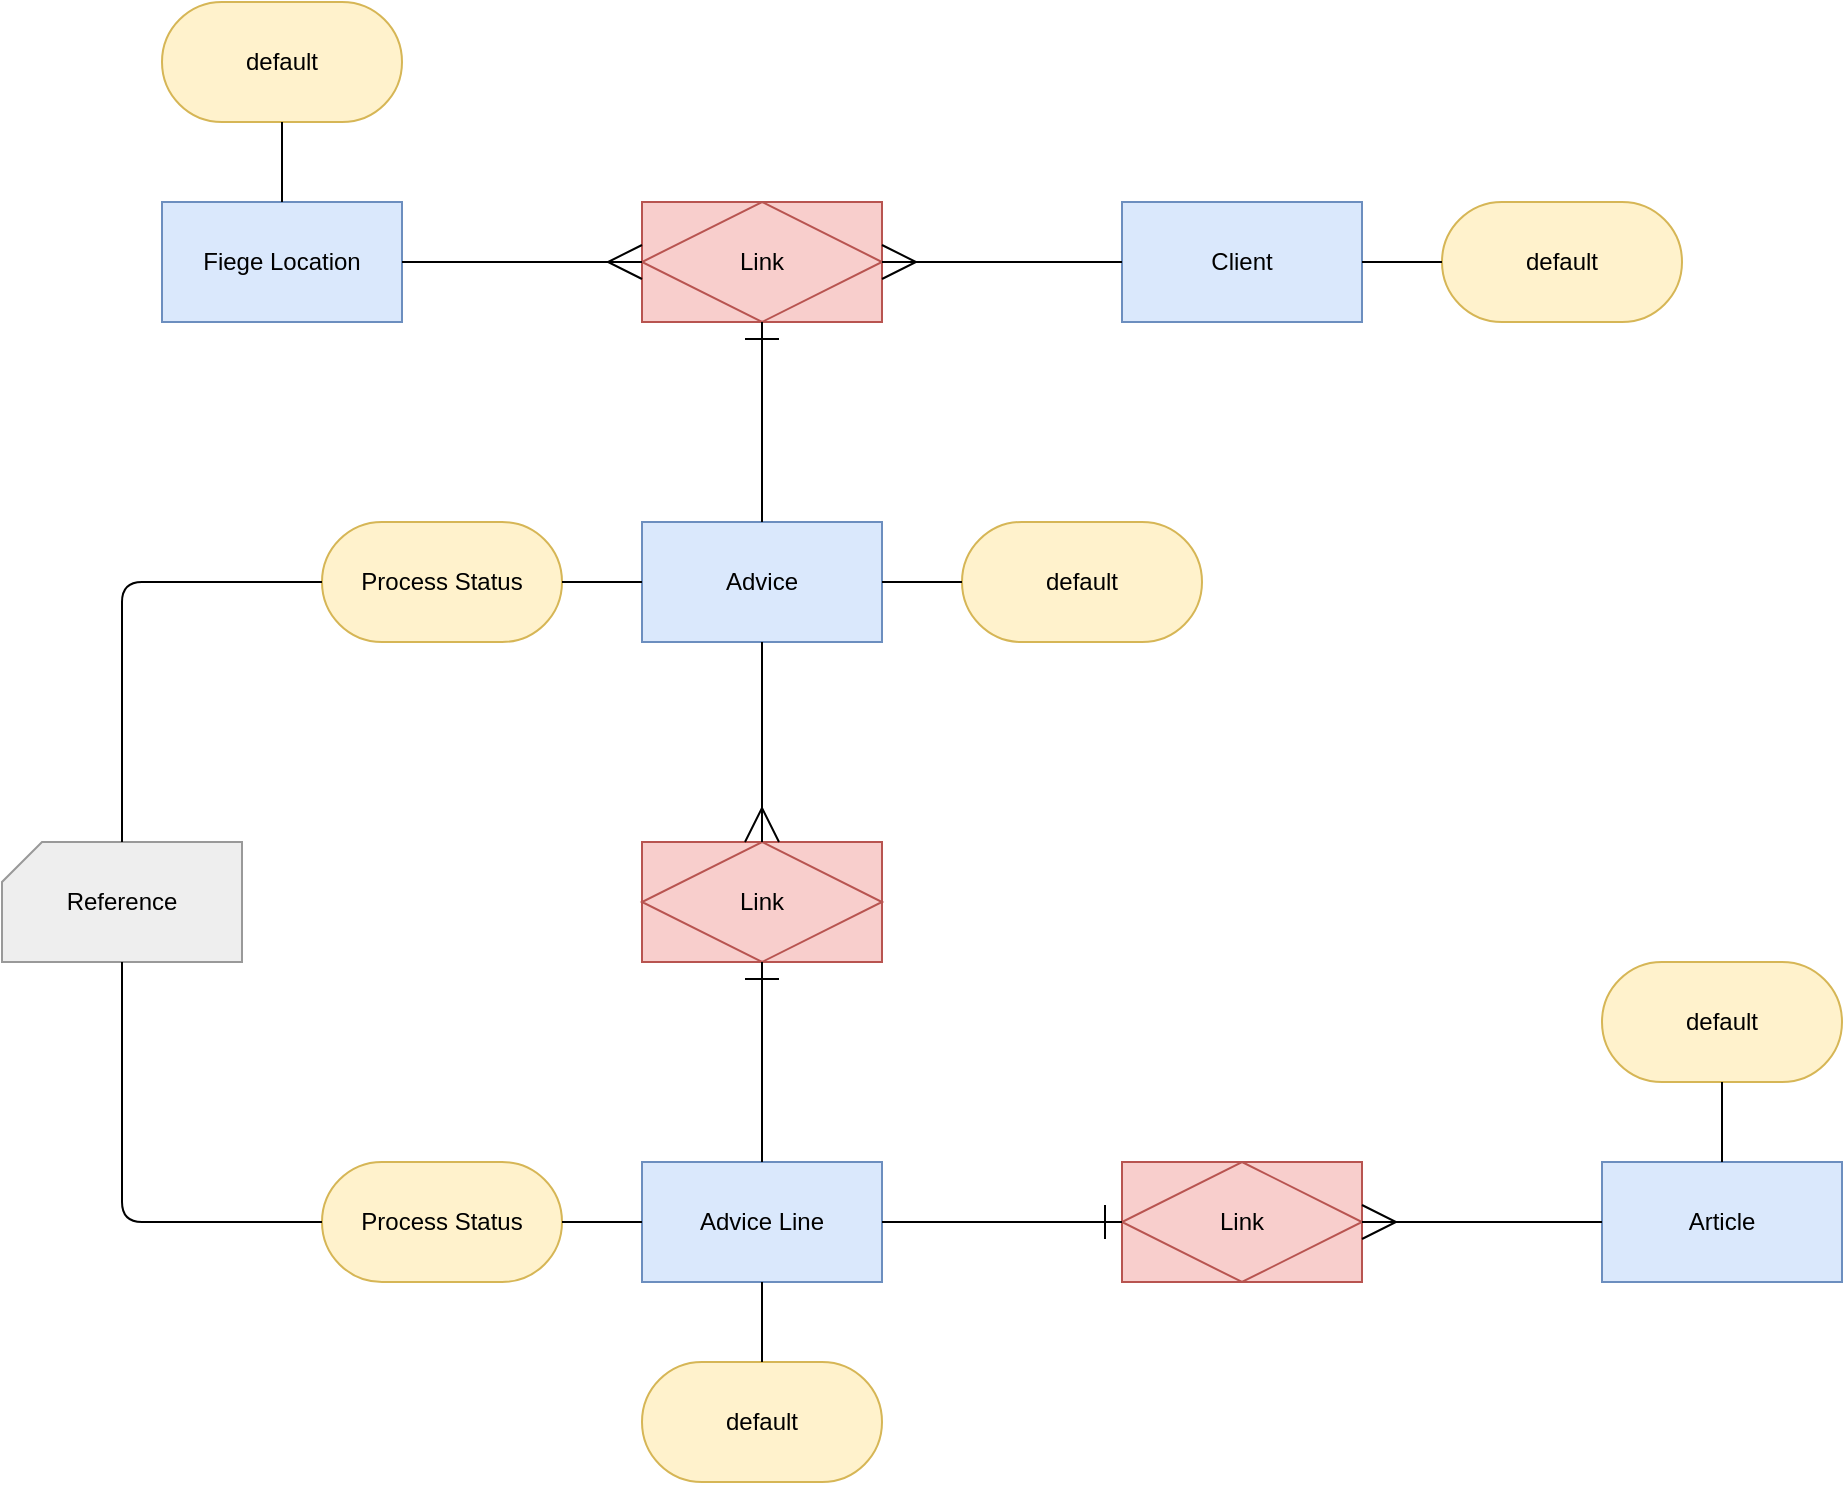 <mxfile version="25.0.3">
  <diagram name="Seite-1" id="FO7F2LYot5oVuI9nNaOF">
    <mxGraphModel dx="3413" dy="1394" grid="1" gridSize="10" guides="1" tooltips="1" connect="1" arrows="1" fold="1" page="1" pageScale="1" pageWidth="827" pageHeight="1169" math="0" shadow="0">
      <root>
        <mxCell id="0" />
        <mxCell id="1" parent="0" />
        <object label="Client" btelligentShapeType="Hub" id="CRDZAX5_v3VsPTcbH_Vh-15">
          <mxCell style="rounded=0;whiteSpace=wrap;html=1;fillColor=#dae8fc;strokeColor=#6c8ebf;" parent="1" vertex="1">
            <mxGeometry x="400" y="200" width="120" height="60" as="geometry" />
          </mxCell>
        </object>
        <object label="default" btelligentShapeType="Satellite" id="CRDZAX5_v3VsPTcbH_Vh-16">
          <mxCell style="rounded=1;whiteSpace=wrap;html=1;arcSize=50;fillColor=#fff2cc;strokeColor=#d6b656;" parent="1" vertex="1">
            <mxGeometry x="560" y="200" width="120" height="60" as="geometry" />
          </mxCell>
        </object>
        <object label="" btelligentShapeType="Hub-to-Sat" id="CRDZAX5_v3VsPTcbH_Vh-17">
          <mxCell style="endArrow=none;html=1;rounded=1;edgeStyle=orthogonalEdgeStyle;curved=0;" parent="1" source="CRDZAX5_v3VsPTcbH_Vh-16" target="CRDZAX5_v3VsPTcbH_Vh-15" edge="1">
            <mxGeometry width="50" height="50" relative="1" as="geometry">
              <mxPoint x="290" y="140" as="sourcePoint" />
              <mxPoint x="190" y="140" as="targetPoint" />
            </mxGeometry>
          </mxCell>
        </object>
        <object label="Fiege Location" btelligentShapeType="Hub" id="CRDZAX5_v3VsPTcbH_Vh-18">
          <mxCell style="rounded=0;whiteSpace=wrap;html=1;fillColor=#dae8fc;strokeColor=#6c8ebf;" parent="1" vertex="1">
            <mxGeometry x="-80" y="200" width="120" height="60" as="geometry" />
          </mxCell>
        </object>
        <object label="default" btelligentShapeType="Satellite" id="CRDZAX5_v3VsPTcbH_Vh-19">
          <mxCell style="rounded=1;whiteSpace=wrap;html=1;arcSize=50;fillColor=#fff2cc;strokeColor=#d6b656;" parent="1" vertex="1">
            <mxGeometry x="-80" y="100" width="120" height="60" as="geometry" />
          </mxCell>
        </object>
        <object label="" btelligentShapeType="Hub-to-Sat" id="CRDZAX5_v3VsPTcbH_Vh-20">
          <mxCell style="endArrow=none;html=1;rounded=1;edgeStyle=orthogonalEdgeStyle;curved=0;" parent="1" source="CRDZAX5_v3VsPTcbH_Vh-19" target="CRDZAX5_v3VsPTcbH_Vh-18" edge="1">
            <mxGeometry width="50" height="50" relative="1" as="geometry">
              <mxPoint x="-190" y="140" as="sourcePoint" />
              <mxPoint x="-290" y="140" as="targetPoint" />
            </mxGeometry>
          </mxCell>
        </object>
        <object label="Advice" btelligentShapeType="Hub" id="CRDZAX5_v3VsPTcbH_Vh-21">
          <mxCell style="rounded=0;whiteSpace=wrap;html=1;fillColor=#dae8fc;strokeColor=#6c8ebf;" parent="1" vertex="1">
            <mxGeometry x="160" y="360" width="120" height="60" as="geometry" />
          </mxCell>
        </object>
        <object label="default" btelligentShapeType="Satellite" id="CRDZAX5_v3VsPTcbH_Vh-22">
          <mxCell style="rounded=1;whiteSpace=wrap;html=1;arcSize=50;fillColor=#fff2cc;strokeColor=#d6b656;" parent="1" vertex="1">
            <mxGeometry x="320" y="360" width="120" height="60" as="geometry" />
          </mxCell>
        </object>
        <object label="" btelligentShapeType="Hub-to-Sat" id="CRDZAX5_v3VsPTcbH_Vh-23">
          <mxCell style="endArrow=none;html=1;rounded=1;edgeStyle=orthogonalEdgeStyle;curved=0;" parent="1" source="CRDZAX5_v3VsPTcbH_Vh-22" target="CRDZAX5_v3VsPTcbH_Vh-21" edge="1">
            <mxGeometry width="50" height="50" relative="1" as="geometry">
              <mxPoint x="50" y="300" as="sourcePoint" />
              <mxPoint x="-50" y="300" as="targetPoint" />
            </mxGeometry>
          </mxCell>
        </object>
        <object label="Link" btelligentShapeType="Link" id="CRDZAX5_v3VsPTcbH_Vh-24">
          <mxCell style="shape=associativeEntity;whiteSpace=wrap;html=1;align=center;fillColor=#f8cecc;strokeColor=#b85450;" parent="1" vertex="1">
            <mxGeometry x="160" y="200" width="120" height="60" as="geometry" />
          </mxCell>
        </object>
        <object label="" btelligentShapeType="Hub-to-Link-1" id="CRDZAX5_v3VsPTcbH_Vh-25">
          <mxCell style="endArrow=ERone;html=1;rounded=1;endSize=15;endFill=0;edgeStyle=orthogonalEdgeStyle;" parent="1" source="CRDZAX5_v3VsPTcbH_Vh-21" target="CRDZAX5_v3VsPTcbH_Vh-24" edge="1">
            <mxGeometry width="50" height="50" relative="1" as="geometry">
              <mxPoint x="230" y="380" as="sourcePoint" />
              <mxPoint x="230" y="330" as="targetPoint" />
            </mxGeometry>
          </mxCell>
        </object>
        <object label="" btelligentShapeType="Hub-to-Link-N" id="CRDZAX5_v3VsPTcbH_Vh-26">
          <mxCell style="endArrow=ERmany;html=1;rounded=1;endSize=15;endFill=0;edgeStyle=orthogonalEdgeStyle;curved=0;" parent="1" source="CRDZAX5_v3VsPTcbH_Vh-18" target="CRDZAX5_v3VsPTcbH_Vh-24" edge="1">
            <mxGeometry width="50" height="50" relative="1" as="geometry">
              <mxPoint y="70" as="sourcePoint" />
              <mxPoint y="130" as="targetPoint" />
            </mxGeometry>
          </mxCell>
        </object>
        <object label="" btelligentShapeType="Hub-to-Link-N" id="CRDZAX5_v3VsPTcbH_Vh-27">
          <mxCell style="endArrow=ERmany;html=1;rounded=1;endSize=15;endFill=0;edgeStyle=orthogonalEdgeStyle;curved=0;" parent="1" source="CRDZAX5_v3VsPTcbH_Vh-15" target="CRDZAX5_v3VsPTcbH_Vh-24" edge="1">
            <mxGeometry width="50" height="50" relative="1" as="geometry">
              <mxPoint x="380" y="60" as="sourcePoint" />
              <mxPoint x="380" y="120" as="targetPoint" />
            </mxGeometry>
          </mxCell>
        </object>
        <object label="Advice Line" btelligentShapeType="Hub" id="CRDZAX5_v3VsPTcbH_Vh-28">
          <mxCell style="rounded=0;whiteSpace=wrap;html=1;fillColor=#dae8fc;strokeColor=#6c8ebf;" parent="1" vertex="1">
            <mxGeometry x="160" y="680" width="120" height="60" as="geometry" />
          </mxCell>
        </object>
        <object label="default" btelligentShapeType="Satellite" id="CRDZAX5_v3VsPTcbH_Vh-29">
          <mxCell style="rounded=1;whiteSpace=wrap;html=1;arcSize=50;fillColor=#fff2cc;strokeColor=#d6b656;" parent="1" vertex="1">
            <mxGeometry x="160" y="780" width="120" height="60" as="geometry" />
          </mxCell>
        </object>
        <object label="" btelligentShapeType="Hub-to-Sat" id="CRDZAX5_v3VsPTcbH_Vh-30">
          <mxCell style="endArrow=none;html=1;rounded=1;edgeStyle=orthogonalEdgeStyle;curved=0;" parent="1" source="CRDZAX5_v3VsPTcbH_Vh-29" target="CRDZAX5_v3VsPTcbH_Vh-28" edge="1">
            <mxGeometry width="50" height="50" relative="1" as="geometry">
              <mxPoint x="50" y="620" as="sourcePoint" />
              <mxPoint x="-50" y="620" as="targetPoint" />
            </mxGeometry>
          </mxCell>
        </object>
        <object label="Link" btelligentShapeType="Link" id="CRDZAX5_v3VsPTcbH_Vh-32">
          <mxCell style="shape=associativeEntity;whiteSpace=wrap;html=1;align=center;fillColor=#f8cecc;strokeColor=#b85450;" parent="1" vertex="1">
            <mxGeometry x="160" y="520" width="120" height="60" as="geometry" />
          </mxCell>
        </object>
        <object label="" btelligentShapeType="Hub-to-Link-1" id="CRDZAX5_v3VsPTcbH_Vh-33">
          <mxCell style="endArrow=ERone;html=1;rounded=1;endSize=15;endFill=0;edgeStyle=orthogonalEdgeStyle;" parent="1" source="CRDZAX5_v3VsPTcbH_Vh-28" target="CRDZAX5_v3VsPTcbH_Vh-32" edge="1">
            <mxGeometry width="50" height="50" relative="1" as="geometry">
              <mxPoint x="150" y="660" as="sourcePoint" />
              <mxPoint x="150" y="610" as="targetPoint" />
            </mxGeometry>
          </mxCell>
        </object>
        <object label="" btelligentShapeType="Hub-to-Link-N" id="CRDZAX5_v3VsPTcbH_Vh-34">
          <mxCell style="endArrow=ERmany;html=1;rounded=1;endSize=15;endFill=0;edgeStyle=orthogonalEdgeStyle;curved=0;" parent="1" source="CRDZAX5_v3VsPTcbH_Vh-21" target="CRDZAX5_v3VsPTcbH_Vh-32" edge="1">
            <mxGeometry width="50" height="50" relative="1" as="geometry">
              <mxPoint x="60" y="430" as="sourcePoint" />
              <mxPoint x="60" y="490" as="targetPoint" />
            </mxGeometry>
          </mxCell>
        </object>
        <object label="Article" btelligentShapeType="Hub" id="CRDZAX5_v3VsPTcbH_Vh-35">
          <mxCell style="rounded=0;whiteSpace=wrap;html=1;fillColor=#dae8fc;strokeColor=#6c8ebf;" parent="1" vertex="1">
            <mxGeometry x="640" y="680" width="120" height="60" as="geometry" />
          </mxCell>
        </object>
        <object label="default" btelligentShapeType="Satellite" id="CRDZAX5_v3VsPTcbH_Vh-36">
          <mxCell style="rounded=1;whiteSpace=wrap;html=1;arcSize=50;fillColor=#fff2cc;strokeColor=#d6b656;" parent="1" vertex="1">
            <mxGeometry x="640" y="580" width="120" height="60" as="geometry" />
          </mxCell>
        </object>
        <object label="" btelligentShapeType="Hub-to-Sat" id="CRDZAX5_v3VsPTcbH_Vh-37">
          <mxCell style="endArrow=none;html=1;rounded=1;edgeStyle=orthogonalEdgeStyle;curved=0;" parent="1" source="CRDZAX5_v3VsPTcbH_Vh-36" target="CRDZAX5_v3VsPTcbH_Vh-35" edge="1">
            <mxGeometry width="50" height="50" relative="1" as="geometry">
              <mxPoint x="530" y="620" as="sourcePoint" />
              <mxPoint x="430" y="620" as="targetPoint" />
            </mxGeometry>
          </mxCell>
        </object>
        <object label="Link" btelligentShapeType="Link" id="CRDZAX5_v3VsPTcbH_Vh-38">
          <mxCell style="shape=associativeEntity;whiteSpace=wrap;html=1;align=center;fillColor=#f8cecc;strokeColor=#b85450;" parent="1" vertex="1">
            <mxGeometry x="400" y="680" width="120" height="60" as="geometry" />
          </mxCell>
        </object>
        <object label="" btelligentShapeType="Hub-to-Link-1" id="CRDZAX5_v3VsPTcbH_Vh-39">
          <mxCell style="endArrow=ERone;html=1;rounded=1;endSize=15;endFill=0;edgeStyle=orthogonalEdgeStyle;" parent="1" source="CRDZAX5_v3VsPTcbH_Vh-28" target="CRDZAX5_v3VsPTcbH_Vh-38" edge="1">
            <mxGeometry width="50" height="50" relative="1" as="geometry">
              <mxPoint x="310" y="930" as="sourcePoint" />
              <mxPoint x="310" y="880" as="targetPoint" />
            </mxGeometry>
          </mxCell>
        </object>
        <object label="" btelligentShapeType="Hub-to-Link-N" id="CRDZAX5_v3VsPTcbH_Vh-40">
          <mxCell style="endArrow=ERmany;html=1;rounded=1;endSize=15;endFill=0;edgeStyle=orthogonalEdgeStyle;curved=0;" parent="1" source="CRDZAX5_v3VsPTcbH_Vh-35" target="CRDZAX5_v3VsPTcbH_Vh-38" edge="1">
            <mxGeometry width="50" height="50" relative="1" as="geometry">
              <mxPoint x="490" y="450" as="sourcePoint" />
              <mxPoint x="490" y="510" as="targetPoint" />
            </mxGeometry>
          </mxCell>
        </object>
        <object label="Process Status" btelligentShapeType="Satellite" id="mK-Mi_4KFUAdVltzjD9l-1">
          <mxCell style="rounded=1;whiteSpace=wrap;html=1;arcSize=50;fillColor=#fff2cc;strokeColor=#d6b656;" vertex="1" parent="1">
            <mxGeometry y="360" width="120" height="60" as="geometry" />
          </mxCell>
        </object>
        <object label="Process Status" btelligentShapeType="Satellite" id="mK-Mi_4KFUAdVltzjD9l-2">
          <mxCell style="rounded=1;whiteSpace=wrap;html=1;arcSize=50;fillColor=#fff2cc;strokeColor=#d6b656;" vertex="1" parent="1">
            <mxGeometry y="680" width="120" height="60" as="geometry" />
          </mxCell>
        </object>
        <object label="" btelligentShapeType="Hub-to-Sat" id="mK-Mi_4KFUAdVltzjD9l-3">
          <mxCell style="endArrow=none;html=1;rounded=1;edgeStyle=orthogonalEdgeStyle;curved=0;" edge="1" parent="1" source="CRDZAX5_v3VsPTcbH_Vh-28" target="mK-Mi_4KFUAdVltzjD9l-2">
            <mxGeometry width="50" height="50" relative="1" as="geometry">
              <mxPoint x="190" y="640" as="sourcePoint" />
              <mxPoint x="90" y="640" as="targetPoint" />
            </mxGeometry>
          </mxCell>
        </object>
        <object label="" btelligentShapeType="Hub-to-Sat" id="mK-Mi_4KFUAdVltzjD9l-5">
          <mxCell style="endArrow=none;html=1;rounded=1;edgeStyle=orthogonalEdgeStyle;curved=0;" edge="1" parent="1" source="CRDZAX5_v3VsPTcbH_Vh-21" target="mK-Mi_4KFUAdVltzjD9l-1">
            <mxGeometry width="50" height="50" relative="1" as="geometry">
              <mxPoint x="-240" y="540" as="sourcePoint" />
              <mxPoint x="-340" y="540" as="targetPoint" />
            </mxGeometry>
          </mxCell>
        </object>
        <object label="Reference" btelligentShapeType="Reference" id="mK-Mi_4KFUAdVltzjD9l-6">
          <mxCell style="shape=card;whiteSpace=wrap;html=1;size=20;fillColor=#eeeeee;strokeColor=#999999;" vertex="1" parent="1">
            <mxGeometry x="-160" y="520" width="120" height="60" as="geometry" />
          </mxCell>
        </object>
        <object label="" btelligentShapeType="Hub-to-Sat" id="mK-Mi_4KFUAdVltzjD9l-7">
          <mxCell style="endArrow=none;html=1;rounded=1;edgeStyle=orthogonalEdgeStyle;curved=0;" edge="1" parent="1" source="mK-Mi_4KFUAdVltzjD9l-1" target="mK-Mi_4KFUAdVltzjD9l-6">
            <mxGeometry width="50" height="50" relative="1" as="geometry">
              <mxPoint x="-40" y="390" as="sourcePoint" />
              <mxPoint x="-140" y="390" as="targetPoint" />
            </mxGeometry>
          </mxCell>
        </object>
        <object label="" btelligentShapeType="Hub-to-Sat" id="mK-Mi_4KFUAdVltzjD9l-8">
          <mxCell style="endArrow=none;html=1;rounded=1;edgeStyle=orthogonalEdgeStyle;curved=0;" edge="1" parent="1" source="mK-Mi_4KFUAdVltzjD9l-6" target="mK-Mi_4KFUAdVltzjD9l-2">
            <mxGeometry width="50" height="50" relative="1" as="geometry">
              <mxPoint x="10" y="400" as="sourcePoint" />
              <mxPoint x="-90" y="530" as="targetPoint" />
              <Array as="points">
                <mxPoint x="-100" y="710" />
              </Array>
            </mxGeometry>
          </mxCell>
        </object>
      </root>
    </mxGraphModel>
  </diagram>
</mxfile>
